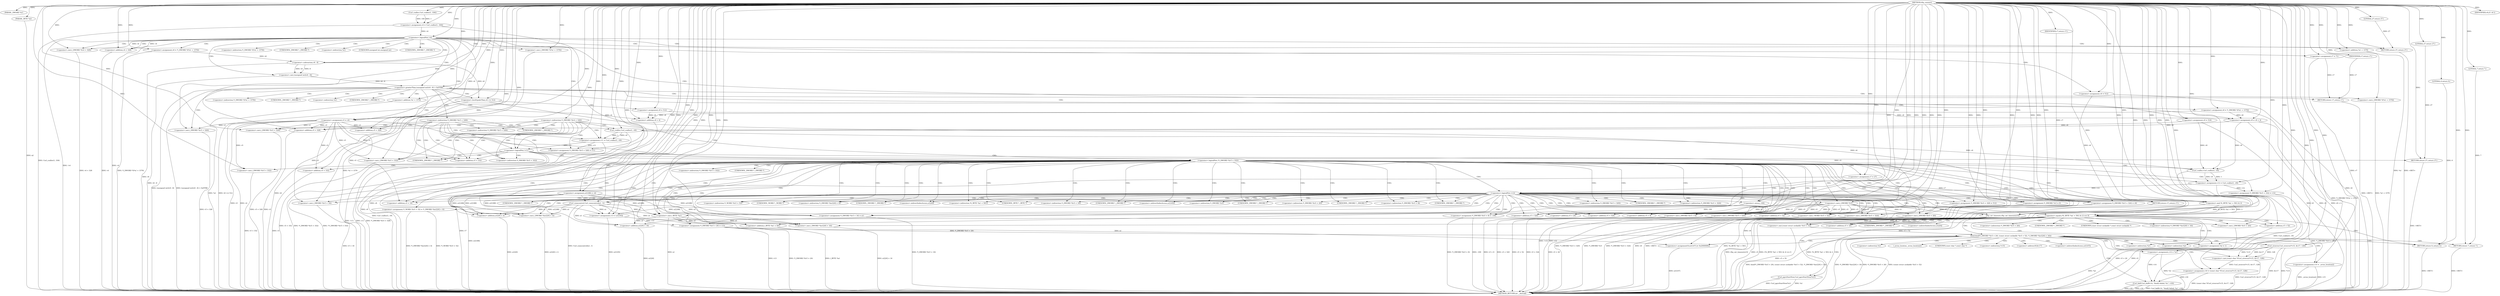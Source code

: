 digraph tftp_connect {  
"1000114" [label = "(METHOD,tftp_connect)" ]
"1000411" [label = "(METHOD_RETURN,int __fastcall)" ]
"1000115" [label = "(PARAM,_DWORD *a1)" ]
"1000116" [label = "(PARAM,_BYTE *a2)" ]
"1000131" [label = "(<operator>.assignment,v4 = Curl_ccalloc(1, 336))" ]
"1000133" [label = "(Curl_ccalloc,Curl_ccalloc(1, 336))" ]
"1000136" [label = "(<operator>.assignment,a1[188] = v4)" ]
"1000142" [label = "(<operator>.logicalNot,!v4)" ]
"1000144" [label = "(RETURN,return 27;,return 27;)" ]
"1000145" [label = "(LITERAL,27,return 27;)" ]
"1000146" [label = "(<operator>.assignment,v5 = v4)" ]
"1000149" [label = "(<operator>.assignment,v6 = *(_DWORD *)(*a1 + 1576))" ]
"1000152" [label = "(<operator>.cast,(_DWORD *)(*a1 + 1576))" ]
"1000154" [label = "(<operator>.addition,*a1 + 1576)" ]
"1000159" [label = "(IDENTIFIER,v6,if ( v6 ))" ]
"1000161" [label = "(<operator>.assignment,v7 = 71)" ]
"1000165" [label = "(<operator>.greaterThan,(unsigned int)(v6 - 8) > 0xFFB0)" ]
"1000166" [label = "(<operator>.cast,(unsigned int)(v6 - 8))" ]
"1000168" [label = "(<operator>.subtraction,v6 - 8)" ]
"1000172" [label = "(RETURN,return v7;,return v7;)" ]
"1000173" [label = "(IDENTIFIER,v7,return v7;)" ]
"1000174" [label = "(<operator>.assignment,v8 = *(_DWORD *)(*a1 + 1576))" ]
"1000177" [label = "(<operator>.cast,(_DWORD *)(*a1 + 1576))" ]
"1000179" [label = "(<operator>.addition,*a1 + 1576)" ]
"1000184" [label = "(<operator>.lessEqualsThan,v6 <= 512)" ]
"1000187" [label = "(<operator>.assignment,v8 = 512)" ]
"1000190" [label = "(<operator>.assignment,v9 = v8 + 4)" ]
"1000192" [label = "(<operator>.addition,v8 + 4)" ]
"1000197" [label = "(<operator>.cast,(_DWORD *)(v5 + 328))" ]
"1000199" [label = "(<operator>.addition,v5 + 328)" ]
"1000205" [label = "(<operator>.assignment,v9 = 516)" ]
"1000208" [label = "(<operator>.assignment,v6 = 512)" ]
"1000213" [label = "(<operator>.cast,(_DWORD *)(v4 + 328))" ]
"1000215" [label = "(<operator>.addition,v4 + 328)" ]
"1000219" [label = "(<operator>.assignment,v11 = Curl_ccalloc(1, v9))" ]
"1000221" [label = "(Curl_ccalloc,Curl_ccalloc(1, v9))" ]
"1000224" [label = "(<operator>.assignment,*(_DWORD *)(v5 + 328) = v11)" ]
"1000226" [label = "(<operator>.cast,(_DWORD *)(v5 + 328))" ]
"1000228" [label = "(<operator>.addition,v5 + 328)" ]
"1000233" [label = "(<operator>.logicalNot,!v11)" ]
"1000235" [label = "(RETURN,return 27;,return 27;)" ]
"1000236" [label = "(LITERAL,27,return 27;)" ]
"1000239" [label = "(<operator>.logicalNot,!*(_DWORD *)(v5 + 332))" ]
"1000241" [label = "(<operator>.cast,(_DWORD *)(v5 + 332))" ]
"1000243" [label = "(<operator>.addition,v5 + 332)" ]
"1000247" [label = "(<operator>.assignment,v12 = Curl_ccalloc(1, v9))" ]
"1000249" [label = "(Curl_ccalloc,Curl_ccalloc(1, v9))" ]
"1000252" [label = "(<operator>.assignment,v7 = 27)" ]
"1000255" [label = "(<operator>.assignment,*(_DWORD *)(v5 + 332) = v12)" ]
"1000257" [label = "(<operator>.cast,(_DWORD *)(v5 + 332))" ]
"1000259" [label = "(<operator>.addition,v5 + 332)" ]
"1000264" [label = "(<operator>.logicalNot,!v12)" ]
"1000266" [label = "(RETURN,return v7;,return v7;)" ]
"1000267" [label = "(IDENTIFIER,v7,return v7;)" ]
"1000268" [label = "(Curl_conncontrol,Curl_conncontrol(a1, 1))" ]
"1000271" [label = "(<operator>.assignment,*(_DWORD *)(v5 + 16) = a1)" ]
"1000273" [label = "(<operator>.cast,(_DWORD *)(v5 + 16))" ]
"1000275" [label = "(<operator>.addition,v5 + 16)" ]
"1000279" [label = "(<operator>.assignment,v13 = a1[105])" ]
"1000284" [label = "(<operator>.assignment,*(_DWORD *)v5 = 0)" ]
"1000286" [label = "(<operator>.cast,(_DWORD *)v5)" ]
"1000290" [label = "(<operator>.assignment,*(_DWORD *)(v5 + 20) = v13)" ]
"1000292" [label = "(<operator>.cast,(_DWORD *)(v5 + 20))" ]
"1000294" [label = "(<operator>.addition,v5 + 20)" ]
"1000298" [label = "(<operator>.assignment,*(_DWORD *)(v5 + 8) = -100)" ]
"1000300" [label = "(<operator>.cast,(_DWORD *)(v5 + 8))" ]
"1000302" [label = "(<operator>.addition,v5 + 8)" ]
"1000305" [label = "(<operator>.minus,-100)" ]
"1000307" [label = "(<operator>.assignment,*(_DWORD *)(v5 + 320) = 512)" ]
"1000309" [label = "(<operator>.cast,(_DWORD *)(v5 + 320))" ]
"1000311" [label = "(<operator>.addition,v5 + 320)" ]
"1000315" [label = "(<operator>.assignment,*(_DWORD *)(v5 + 324) = v6)" ]
"1000317" [label = "(<operator>.cast,(_DWORD *)(v5 + 324))" ]
"1000319" [label = "(<operator>.addition,v5 + 324)" ]
"1000323" [label = "(<operator>.assignment,*(_WORD *)(v5 + 52) = *(_DWORD *)(a1[20] + 4))" ]
"1000325" [label = "(<operator>.cast,(_WORD *)(v5 + 52))" ]
"1000327" [label = "(<operator>.addition,v5 + 52)" ]
"1000331" [label = "(<operator>.cast,(_DWORD *)(a1[20] + 4))" ]
"1000333" [label = "(<operator>.addition,a1[20] + 4)" ]
"1000338" [label = "(tftp_set_timeouts,tftp_set_timeouts(v5))" ]
"1000341" [label = "(<operator>.equals,(*((_BYTE *)a1 + 591) & 2) == 0)" ]
"1000342" [label = "(<operator>.and,*((_BYTE *)a1 + 591) & 2)" ]
"1000344" [label = "(<operator>.addition,(_BYTE *)a1 + 591)" ]
"1000345" [label = "(<operator>.cast,(_BYTE *)a1)" ]
"1000353" [label = "(bind,bind(*(_DWORD *)(v5 + 20), (const struct sockaddr *)(v5 + 52), *(_DWORD *)(a1[20] + 16)))" ]
"1000355" [label = "(<operator>.cast,(_DWORD *)(v5 + 20))" ]
"1000357" [label = "(<operator>.addition,v5 + 20)" ]
"1000360" [label = "(<operator>.cast,(const struct sockaddr *)(v5 + 52))" ]
"1000362" [label = "(<operator>.addition,v5 + 52)" ]
"1000366" [label = "(<operator>.cast,(_DWORD *)(a1[20] + 16))" ]
"1000368" [label = "(<operator>.addition,a1[20] + 16)" ]
"1000374" [label = "(<operator>.assignment,v14 = *a1)" ]
"1000378" [label = "(<operator>.assignment,v15 = _errno_location())" ]
"1000381" [label = "(<operator>.assignment,v16 = (const char *)Curl_strerror(*v15, &v17, 128))" ]
"1000383" [label = "(<operator>.cast,(const char *)Curl_strerror(*v15, &v17, 128))" ]
"1000385" [label = "(Curl_strerror,Curl_strerror(*v15, &v17, 128))" ]
"1000391" [label = "(Curl_failf,Curl_failf(v14, \"bind() failed; %s\", v16))" ]
"1000395" [label = "(RETURN,return 7;,return 7;)" ]
"1000396" [label = "(LITERAL,7,return 7;)" ]
"1000397" [label = "(<operators>.assignmentOr,a1[147] |= 0x2000000u)" ]
"1000402" [label = "(Curl_pgrsStartNow,Curl_pgrsStartNow(*a1))" ]
"1000405" [label = "(<operator>.assignment,*a2 = 1)" ]
"1000409" [label = "(RETURN,return 0;,return 0;)" ]
"1000410" [label = "(LITERAL,0,return 0;)" ]
"1000151" [label = "(<operator>.indirection,*(_DWORD *)(*a1 + 1576))" ]
"1000153" [label = "(UNKNOWN,_DWORD *,_DWORD *)" ]
"1000155" [label = "(<operator>.indirection,*a1)" ]
"1000167" [label = "(UNKNOWN,unsigned int,unsigned int)" ]
"1000176" [label = "(<operator>.indirection,*(_DWORD *)(*a1 + 1576))" ]
"1000178" [label = "(UNKNOWN,_DWORD *,_DWORD *)" ]
"1000180" [label = "(<operator>.indirection,*a1)" ]
"1000196" [label = "(<operator>.indirection,*(_DWORD *)(v5 + 328))" ]
"1000198" [label = "(UNKNOWN,_DWORD *,_DWORD *)" ]
"1000212" [label = "(<operator>.indirection,*(_DWORD *)(v4 + 328))" ]
"1000214" [label = "(UNKNOWN,_DWORD *,_DWORD *)" ]
"1000225" [label = "(<operator>.indirection,*(_DWORD *)(v5 + 328))" ]
"1000227" [label = "(UNKNOWN,_DWORD *,_DWORD *)" ]
"1000240" [label = "(<operator>.indirection,*(_DWORD *)(v5 + 332))" ]
"1000242" [label = "(UNKNOWN,_DWORD *,_DWORD *)" ]
"1000256" [label = "(<operator>.indirection,*(_DWORD *)(v5 + 332))" ]
"1000258" [label = "(UNKNOWN,_DWORD *,_DWORD *)" ]
"1000272" [label = "(<operator>.indirection,*(_DWORD *)(v5 + 16))" ]
"1000274" [label = "(UNKNOWN,_DWORD *,_DWORD *)" ]
"1000281" [label = "(<operator>.indirectIndexAccess,a1[105])" ]
"1000285" [label = "(<operator>.indirection,*(_DWORD *)v5)" ]
"1000287" [label = "(UNKNOWN,_DWORD *,_DWORD *)" ]
"1000291" [label = "(<operator>.indirection,*(_DWORD *)(v5 + 20))" ]
"1000293" [label = "(UNKNOWN,_DWORD *,_DWORD *)" ]
"1000299" [label = "(<operator>.indirection,*(_DWORD *)(v5 + 8))" ]
"1000301" [label = "(UNKNOWN,_DWORD *,_DWORD *)" ]
"1000308" [label = "(<operator>.indirection,*(_DWORD *)(v5 + 320))" ]
"1000310" [label = "(UNKNOWN,_DWORD *,_DWORD *)" ]
"1000316" [label = "(<operator>.indirection,*(_DWORD *)(v5 + 324))" ]
"1000318" [label = "(UNKNOWN,_DWORD *,_DWORD *)" ]
"1000324" [label = "(<operator>.indirection,*(_WORD *)(v5 + 52))" ]
"1000326" [label = "(UNKNOWN,_WORD *,_WORD *)" ]
"1000330" [label = "(<operator>.indirection,*(_DWORD *)(a1[20] + 4))" ]
"1000332" [label = "(UNKNOWN,_DWORD *,_DWORD *)" ]
"1000334" [label = "(<operator>.indirectIndexAccess,a1[20])" ]
"1000343" [label = "(<operator>.indirection,*((_BYTE *)a1 + 591))" ]
"1000346" [label = "(UNKNOWN,_BYTE *,_BYTE *)" ]
"1000354" [label = "(<operator>.indirection,*(_DWORD *)(v5 + 20))" ]
"1000356" [label = "(UNKNOWN,_DWORD *,_DWORD *)" ]
"1000361" [label = "(UNKNOWN,const struct sockaddr *,const struct sockaddr *)" ]
"1000365" [label = "(<operator>.indirection,*(_DWORD *)(a1[20] + 16))" ]
"1000367" [label = "(UNKNOWN,_DWORD *,_DWORD *)" ]
"1000369" [label = "(<operator>.indirectIndexAccess,a1[20])" ]
"1000376" [label = "(<operator>.indirection,*a1)" ]
"1000380" [label = "(_errno_location,_errno_location())" ]
"1000384" [label = "(UNKNOWN,const char *,const char *)" ]
"1000386" [label = "(<operator>.indirection,*v15)" ]
"1000388" [label = "(<operator>.addressOf,&v17)" ]
"1000398" [label = "(<operator>.indirectIndexAccess,a1[147])" ]
"1000403" [label = "(<operator>.indirection,*a1)" ]
"1000406" [label = "(<operator>.indirection,*a2)" ]
  "1000266" -> "1000411"  [ label = "DDG: <RET>"] 
  "1000409" -> "1000411"  [ label = "DDG: <RET>"] 
  "1000235" -> "1000411"  [ label = "DDG: <RET>"] 
  "1000395" -> "1000411"  [ label = "DDG: <RET>"] 
  "1000144" -> "1000411"  [ label = "DDG: <RET>"] 
  "1000172" -> "1000411"  [ label = "DDG: <RET>"] 
  "1000259" -> "1000411"  [ label = "DDG: v5"] 
  "1000325" -> "1000411"  [ label = "DDG: v5 + 52"] 
  "1000292" -> "1000411"  [ label = "DDG: v5 + 20"] 
  "1000241" -> "1000411"  [ label = "DDG: v5 + 332"] 
  "1000142" -> "1000411"  [ label = "DDG: v4"] 
  "1000341" -> "1000411"  [ label = "DDG: *((_BYTE *)a1 + 591) & 2"] 
  "1000391" -> "1000411"  [ label = "DDG: v16"] 
  "1000315" -> "1000411"  [ label = "DDG: *(_DWORD *)(v5 + 324)"] 
  "1000190" -> "1000411"  [ label = "DDG: v9"] 
  "1000315" -> "1000411"  [ label = "DDG: v6"] 
  "1000197" -> "1000411"  [ label = "DDG: v5 + 328"] 
  "1000221" -> "1000411"  [ label = "DDG: v9"] 
  "1000239" -> "1000411"  [ label = "DDG: !*(_DWORD *)(v5 + 332)"] 
  "1000165" -> "1000411"  [ label = "DDG: (unsigned int)(v6 - 8)"] 
  "1000323" -> "1000411"  [ label = "DDG: *(_DWORD *)(a1[20] + 4)"] 
  "1000257" -> "1000411"  [ label = "DDG: v5 + 332"] 
  "1000353" -> "1000411"  [ label = "DDG: bind(*(_DWORD *)(v5 + 20), (const struct sockaddr *)(v5 + 52), *(_DWORD *)(a1[20] + 16))"] 
  "1000317" -> "1000411"  [ label = "DDG: v5 + 324"] 
  "1000233" -> "1000411"  [ label = "DDG: !v11"] 
  "1000264" -> "1000411"  [ label = "DDG: v12"] 
  "1000307" -> "1000411"  [ label = "DDG: *(_DWORD *)(v5 + 320)"] 
  "1000142" -> "1000411"  [ label = "DDG: !v4"] 
  "1000184" -> "1000411"  [ label = "DDG: v6 <= 512"] 
  "1000333" -> "1000411"  [ label = "DDG: a1[20]"] 
  "1000368" -> "1000411"  [ label = "DDG: a1[20]"] 
  "1000391" -> "1000411"  [ label = "DDG: v14"] 
  "1000228" -> "1000411"  [ label = "DDG: v5"] 
  "1000219" -> "1000411"  [ label = "DDG: Curl_ccalloc(1, v9)"] 
  "1000233" -> "1000411"  [ label = "DDG: v11"] 
  "1000405" -> "1000411"  [ label = "DDG: *a2"] 
  "1000378" -> "1000411"  [ label = "DDG: _errno_location()"] 
  "1000255" -> "1000411"  [ label = "DDG: *(_DWORD *)(v5 + 332)"] 
  "1000136" -> "1000411"  [ label = "DDG: a1[188]"] 
  "1000374" -> "1000411"  [ label = "DDG: *a1"] 
  "1000271" -> "1000411"  [ label = "DDG: *(_DWORD *)(v5 + 16)"] 
  "1000391" -> "1000411"  [ label = "DDG: Curl_failf(v14, \"bind() failed; %s\", v16)"] 
  "1000402" -> "1000411"  [ label = "DDG: Curl_pgrsStartNow(*a1)"] 
  "1000300" -> "1000411"  [ label = "DDG: v5 + 8"] 
  "1000268" -> "1000411"  [ label = "DDG: Curl_conncontrol(a1, 1)"] 
  "1000131" -> "1000411"  [ label = "DDG: Curl_ccalloc(1, 336)"] 
  "1000366" -> "1000411"  [ label = "DDG: a1[20] + 16"] 
  "1000341" -> "1000411"  [ label = "DDG: (*((_BYTE *)a1 + 591) & 2) == 0"] 
  "1000353" -> "1000411"  [ label = "DDG: *(_DWORD *)(a1[20] + 16)"] 
  "1000179" -> "1000411"  [ label = "DDG: *a1"] 
  "1000344" -> "1000411"  [ label = "DDG: (_BYTE *)a1"] 
  "1000146" -> "1000411"  [ label = "DDG: v5"] 
  "1000146" -> "1000411"  [ label = "DDG: v4"] 
  "1000252" -> "1000411"  [ label = "DDG: v7"] 
  "1000154" -> "1000411"  [ label = "DDG: *a1"] 
  "1000116" -> "1000411"  [ label = "DDG: a2"] 
  "1000213" -> "1000411"  [ label = "DDG: v4 + 328"] 
  "1000383" -> "1000411"  [ label = "DDG: Curl_strerror(*v15, &v17, 128)"] 
  "1000402" -> "1000411"  [ label = "DDG: *a1"] 
  "1000184" -> "1000411"  [ label = "DDG: v6"] 
  "1000192" -> "1000411"  [ label = "DDG: v8"] 
  "1000273" -> "1000411"  [ label = "DDG: v5 + 16"] 
  "1000247" -> "1000411"  [ label = "DDG: Curl_ccalloc(1, v9)"] 
  "1000378" -> "1000411"  [ label = "DDG: v15"] 
  "1000342" -> "1000411"  [ label = "DDG: *((_BYTE *)a1 + 591)"] 
  "1000224" -> "1000411"  [ label = "DDG: *(_DWORD *)(v5 + 328)"] 
  "1000290" -> "1000411"  [ label = "DDG: *(_DWORD *)(v5 + 20)"] 
  "1000309" -> "1000411"  [ label = "DDG: v5 + 320"] 
  "1000208" -> "1000411"  [ label = "DDG: v6"] 
  "1000279" -> "1000411"  [ label = "DDG: a1[105]"] 
  "1000385" -> "1000411"  [ label = "DDG: &v17"] 
  "1000397" -> "1000411"  [ label = "DDG: a1[147]"] 
  "1000190" -> "1000411"  [ label = "DDG: v8 + 4"] 
  "1000205" -> "1000411"  [ label = "DDG: v9"] 
  "1000226" -> "1000411"  [ label = "DDG: v5 + 328"] 
  "1000174" -> "1000411"  [ label = "DDG: *(_DWORD *)(*a1 + 1576)"] 
  "1000177" -> "1000411"  [ label = "DDG: *a1 + 1576"] 
  "1000298" -> "1000411"  [ label = "DDG: *(_DWORD *)(v5 + 8)"] 
  "1000168" -> "1000411"  [ label = "DDG: v6"] 
  "1000338" -> "1000411"  [ label = "DDG: v5"] 
  "1000353" -> "1000411"  [ label = "DDG: *(_DWORD *)(v5 + 20)"] 
  "1000345" -> "1000411"  [ label = "DDG: a1"] 
  "1000362" -> "1000411"  [ label = "DDG: v5"] 
  "1000264" -> "1000411"  [ label = "DDG: !v12"] 
  "1000215" -> "1000411"  [ label = "DDG: v4"] 
  "1000298" -> "1000411"  [ label = "DDG: -100"] 
  "1000381" -> "1000411"  [ label = "DDG: (const char *)Curl_strerror(*v15, &v17, 128)"] 
  "1000355" -> "1000411"  [ label = "DDG: v5 + 20"] 
  "1000290" -> "1000411"  [ label = "DDG: v13"] 
  "1000152" -> "1000411"  [ label = "DDG: *a1 + 1576"] 
  "1000239" -> "1000411"  [ label = "DDG: *(_DWORD *)(v5 + 332)"] 
  "1000323" -> "1000411"  [ label = "DDG: *(_WORD *)(v5 + 52)"] 
  "1000338" -> "1000411"  [ label = "DDG: tftp_set_timeouts(v5)"] 
  "1000166" -> "1000411"  [ label = "DDG: v6 - 8"] 
  "1000360" -> "1000411"  [ label = "DDG: v5 + 52"] 
  "1000385" -> "1000411"  [ label = "DDG: *v15"] 
  "1000165" -> "1000411"  [ label = "DDG: (unsigned int)(v6 - 8) > 0xFFB0"] 
  "1000284" -> "1000411"  [ label = "DDG: *(_DWORD *)v5"] 
  "1000161" -> "1000411"  [ label = "DDG: v7"] 
  "1000149" -> "1000411"  [ label = "DDG: *(_DWORD *)(*a1 + 1576)"] 
  "1000249" -> "1000411"  [ label = "DDG: v9"] 
  "1000331" -> "1000411"  [ label = "DDG: a1[20] + 4"] 
  "1000353" -> "1000411"  [ label = "DDG: (const struct sockaddr *)(v5 + 52)"] 
  "1000114" -> "1000115"  [ label = "DDG: "] 
  "1000114" -> "1000116"  [ label = "DDG: "] 
  "1000133" -> "1000131"  [ label = "DDG: 1"] 
  "1000133" -> "1000131"  [ label = "DDG: 336"] 
  "1000114" -> "1000131"  [ label = "DDG: "] 
  "1000114" -> "1000133"  [ label = "DDG: "] 
  "1000131" -> "1000136"  [ label = "DDG: v4"] 
  "1000114" -> "1000136"  [ label = "DDG: "] 
  "1000114" -> "1000142"  [ label = "DDG: "] 
  "1000131" -> "1000142"  [ label = "DDG: v4"] 
  "1000145" -> "1000144"  [ label = "DDG: 27"] 
  "1000114" -> "1000144"  [ label = "DDG: "] 
  "1000114" -> "1000145"  [ label = "DDG: "] 
  "1000142" -> "1000146"  [ label = "DDG: v4"] 
  "1000114" -> "1000146"  [ label = "DDG: "] 
  "1000114" -> "1000149"  [ label = "DDG: "] 
  "1000114" -> "1000152"  [ label = "DDG: "] 
  "1000114" -> "1000154"  [ label = "DDG: "] 
  "1000114" -> "1000159"  [ label = "DDG: "] 
  "1000114" -> "1000161"  [ label = "DDG: "] 
  "1000166" -> "1000165"  [ label = "DDG: v6 - 8"] 
  "1000168" -> "1000166"  [ label = "DDG: v6"] 
  "1000168" -> "1000166"  [ label = "DDG: 8"] 
  "1000149" -> "1000168"  [ label = "DDG: v6"] 
  "1000114" -> "1000168"  [ label = "DDG: "] 
  "1000114" -> "1000165"  [ label = "DDG: "] 
  "1000173" -> "1000172"  [ label = "DDG: v7"] 
  "1000161" -> "1000172"  [ label = "DDG: v7"] 
  "1000114" -> "1000173"  [ label = "DDG: "] 
  "1000114" -> "1000174"  [ label = "DDG: "] 
  "1000114" -> "1000177"  [ label = "DDG: "] 
  "1000114" -> "1000179"  [ label = "DDG: "] 
  "1000168" -> "1000184"  [ label = "DDG: v6"] 
  "1000114" -> "1000184"  [ label = "DDG: "] 
  "1000114" -> "1000187"  [ label = "DDG: "] 
  "1000187" -> "1000190"  [ label = "DDG: v8"] 
  "1000174" -> "1000190"  [ label = "DDG: v8"] 
  "1000114" -> "1000190"  [ label = "DDG: "] 
  "1000187" -> "1000192"  [ label = "DDG: v8"] 
  "1000174" -> "1000192"  [ label = "DDG: v8"] 
  "1000114" -> "1000192"  [ label = "DDG: "] 
  "1000146" -> "1000197"  [ label = "DDG: v5"] 
  "1000114" -> "1000197"  [ label = "DDG: "] 
  "1000146" -> "1000199"  [ label = "DDG: v5"] 
  "1000114" -> "1000199"  [ label = "DDG: "] 
  "1000114" -> "1000205"  [ label = "DDG: "] 
  "1000114" -> "1000208"  [ label = "DDG: "] 
  "1000114" -> "1000213"  [ label = "DDG: "] 
  "1000142" -> "1000213"  [ label = "DDG: v4"] 
  "1000114" -> "1000215"  [ label = "DDG: "] 
  "1000142" -> "1000215"  [ label = "DDG: v4"] 
  "1000221" -> "1000219"  [ label = "DDG: 1"] 
  "1000221" -> "1000219"  [ label = "DDG: v9"] 
  "1000114" -> "1000219"  [ label = "DDG: "] 
  "1000114" -> "1000221"  [ label = "DDG: "] 
  "1000190" -> "1000221"  [ label = "DDG: v9"] 
  "1000205" -> "1000221"  [ label = "DDG: v9"] 
  "1000219" -> "1000224"  [ label = "DDG: v11"] 
  "1000114" -> "1000224"  [ label = "DDG: "] 
  "1000146" -> "1000226"  [ label = "DDG: v5"] 
  "1000114" -> "1000226"  [ label = "DDG: "] 
  "1000146" -> "1000228"  [ label = "DDG: v5"] 
  "1000114" -> "1000228"  [ label = "DDG: "] 
  "1000114" -> "1000233"  [ label = "DDG: "] 
  "1000219" -> "1000233"  [ label = "DDG: v11"] 
  "1000236" -> "1000235"  [ label = "DDG: 27"] 
  "1000114" -> "1000235"  [ label = "DDG: "] 
  "1000114" -> "1000236"  [ label = "DDG: "] 
  "1000146" -> "1000241"  [ label = "DDG: v5"] 
  "1000114" -> "1000241"  [ label = "DDG: "] 
  "1000146" -> "1000243"  [ label = "DDG: v5"] 
  "1000114" -> "1000243"  [ label = "DDG: "] 
  "1000249" -> "1000247"  [ label = "DDG: 1"] 
  "1000249" -> "1000247"  [ label = "DDG: v9"] 
  "1000114" -> "1000247"  [ label = "DDG: "] 
  "1000114" -> "1000249"  [ label = "DDG: "] 
  "1000190" -> "1000249"  [ label = "DDG: v9"] 
  "1000221" -> "1000249"  [ label = "DDG: v9"] 
  "1000205" -> "1000249"  [ label = "DDG: v9"] 
  "1000114" -> "1000252"  [ label = "DDG: "] 
  "1000247" -> "1000255"  [ label = "DDG: v12"] 
  "1000114" -> "1000255"  [ label = "DDG: "] 
  "1000114" -> "1000257"  [ label = "DDG: "] 
  "1000146" -> "1000257"  [ label = "DDG: v5"] 
  "1000114" -> "1000259"  [ label = "DDG: "] 
  "1000146" -> "1000259"  [ label = "DDG: v5"] 
  "1000114" -> "1000264"  [ label = "DDG: "] 
  "1000247" -> "1000264"  [ label = "DDG: v12"] 
  "1000267" -> "1000266"  [ label = "DDG: v7"] 
  "1000252" -> "1000266"  [ label = "DDG: v7"] 
  "1000114" -> "1000267"  [ label = "DDG: "] 
  "1000136" -> "1000268"  [ label = "DDG: a1[188]"] 
  "1000114" -> "1000268"  [ label = "DDG: "] 
  "1000268" -> "1000271"  [ label = "DDG: a1"] 
  "1000136" -> "1000271"  [ label = "DDG: a1[188]"] 
  "1000114" -> "1000271"  [ label = "DDG: "] 
  "1000114" -> "1000273"  [ label = "DDG: "] 
  "1000146" -> "1000273"  [ label = "DDG: v5"] 
  "1000114" -> "1000275"  [ label = "DDG: "] 
  "1000146" -> "1000275"  [ label = "DDG: v5"] 
  "1000268" -> "1000279"  [ label = "DDG: a1"] 
  "1000136" -> "1000279"  [ label = "DDG: a1[188]"] 
  "1000114" -> "1000279"  [ label = "DDG: "] 
  "1000114" -> "1000284"  [ label = "DDG: "] 
  "1000114" -> "1000286"  [ label = "DDG: "] 
  "1000146" -> "1000286"  [ label = "DDG: v5"] 
  "1000279" -> "1000290"  [ label = "DDG: v13"] 
  "1000114" -> "1000290"  [ label = "DDG: "] 
  "1000286" -> "1000292"  [ label = "DDG: v5"] 
  "1000114" -> "1000292"  [ label = "DDG: "] 
  "1000286" -> "1000294"  [ label = "DDG: v5"] 
  "1000114" -> "1000294"  [ label = "DDG: "] 
  "1000305" -> "1000298"  [ label = "DDG: 100"] 
  "1000114" -> "1000300"  [ label = "DDG: "] 
  "1000286" -> "1000300"  [ label = "DDG: v5"] 
  "1000114" -> "1000302"  [ label = "DDG: "] 
  "1000286" -> "1000302"  [ label = "DDG: v5"] 
  "1000114" -> "1000305"  [ label = "DDG: "] 
  "1000114" -> "1000307"  [ label = "DDG: "] 
  "1000114" -> "1000309"  [ label = "DDG: "] 
  "1000286" -> "1000309"  [ label = "DDG: v5"] 
  "1000114" -> "1000311"  [ label = "DDG: "] 
  "1000286" -> "1000311"  [ label = "DDG: v5"] 
  "1000184" -> "1000315"  [ label = "DDG: v6"] 
  "1000208" -> "1000315"  [ label = "DDG: v6"] 
  "1000114" -> "1000315"  [ label = "DDG: "] 
  "1000114" -> "1000317"  [ label = "DDG: "] 
  "1000286" -> "1000317"  [ label = "DDG: v5"] 
  "1000114" -> "1000319"  [ label = "DDG: "] 
  "1000286" -> "1000319"  [ label = "DDG: v5"] 
  "1000114" -> "1000325"  [ label = "DDG: "] 
  "1000286" -> "1000325"  [ label = "DDG: v5"] 
  "1000114" -> "1000327"  [ label = "DDG: "] 
  "1000286" -> "1000327"  [ label = "DDG: v5"] 
  "1000268" -> "1000331"  [ label = "DDG: a1"] 
  "1000136" -> "1000331"  [ label = "DDG: a1[188]"] 
  "1000114" -> "1000331"  [ label = "DDG: "] 
  "1000268" -> "1000333"  [ label = "DDG: a1"] 
  "1000136" -> "1000333"  [ label = "DDG: a1[188]"] 
  "1000114" -> "1000333"  [ label = "DDG: "] 
  "1000114" -> "1000338"  [ label = "DDG: "] 
  "1000286" -> "1000338"  [ label = "DDG: v5"] 
  "1000342" -> "1000341"  [ label = "DDG: *((_BYTE *)a1 + 591)"] 
  "1000342" -> "1000341"  [ label = "DDG: 2"] 
  "1000345" -> "1000344"  [ label = "DDG: a1"] 
  "1000136" -> "1000345"  [ label = "DDG: a1[188]"] 
  "1000114" -> "1000345"  [ label = "DDG: "] 
  "1000268" -> "1000345"  [ label = "DDG: a1"] 
  "1000114" -> "1000344"  [ label = "DDG: "] 
  "1000114" -> "1000342"  [ label = "DDG: "] 
  "1000114" -> "1000341"  [ label = "DDG: "] 
  "1000290" -> "1000353"  [ label = "DDG: *(_DWORD *)(v5 + 20)"] 
  "1000338" -> "1000355"  [ label = "DDG: v5"] 
  "1000114" -> "1000355"  [ label = "DDG: "] 
  "1000338" -> "1000357"  [ label = "DDG: v5"] 
  "1000114" -> "1000357"  [ label = "DDG: "] 
  "1000360" -> "1000353"  [ label = "DDG: v5 + 52"] 
  "1000114" -> "1000360"  [ label = "DDG: "] 
  "1000338" -> "1000360"  [ label = "DDG: v5"] 
  "1000114" -> "1000362"  [ label = "DDG: "] 
  "1000338" -> "1000362"  [ label = "DDG: v5"] 
  "1000345" -> "1000366"  [ label = "DDG: a1"] 
  "1000268" -> "1000366"  [ label = "DDG: a1"] 
  "1000136" -> "1000366"  [ label = "DDG: a1[188]"] 
  "1000114" -> "1000366"  [ label = "DDG: "] 
  "1000345" -> "1000368"  [ label = "DDG: a1"] 
  "1000268" -> "1000368"  [ label = "DDG: a1"] 
  "1000136" -> "1000368"  [ label = "DDG: a1[188]"] 
  "1000114" -> "1000368"  [ label = "DDG: "] 
  "1000114" -> "1000374"  [ label = "DDG: "] 
  "1000114" -> "1000378"  [ label = "DDG: "] 
  "1000383" -> "1000381"  [ label = "DDG: Curl_strerror(*v15, &v17, 128)"] 
  "1000114" -> "1000381"  [ label = "DDG: "] 
  "1000385" -> "1000383"  [ label = "DDG: *v15"] 
  "1000385" -> "1000383"  [ label = "DDG: &v17"] 
  "1000385" -> "1000383"  [ label = "DDG: 128"] 
  "1000114" -> "1000385"  [ label = "DDG: "] 
  "1000374" -> "1000391"  [ label = "DDG: v14"] 
  "1000114" -> "1000391"  [ label = "DDG: "] 
  "1000381" -> "1000391"  [ label = "DDG: v16"] 
  "1000396" -> "1000395"  [ label = "DDG: 7"] 
  "1000114" -> "1000395"  [ label = "DDG: "] 
  "1000114" -> "1000396"  [ label = "DDG: "] 
  "1000114" -> "1000397"  [ label = "DDG: "] 
  "1000345" -> "1000397"  [ label = "DDG: a1"] 
  "1000114" -> "1000405"  [ label = "DDG: "] 
  "1000410" -> "1000409"  [ label = "DDG: 0"] 
  "1000114" -> "1000409"  [ label = "DDG: "] 
  "1000114" -> "1000410"  [ label = "DDG: "] 
  "1000142" -> "1000144"  [ label = "CDG: "] 
  "1000142" -> "1000155"  [ label = "CDG: "] 
  "1000142" -> "1000154"  [ label = "CDG: "] 
  "1000142" -> "1000153"  [ label = "CDG: "] 
  "1000142" -> "1000152"  [ label = "CDG: "] 
  "1000142" -> "1000151"  [ label = "CDG: "] 
  "1000142" -> "1000149"  [ label = "CDG: "] 
  "1000142" -> "1000146"  [ label = "CDG: "] 
  "1000142" -> "1000168"  [ label = "CDG: "] 
  "1000142" -> "1000167"  [ label = "CDG: "] 
  "1000142" -> "1000166"  [ label = "CDG: "] 
  "1000142" -> "1000165"  [ label = "CDG: "] 
  "1000142" -> "1000161"  [ label = "CDG: "] 
  "1000142" -> "1000208"  [ label = "CDG: "] 
  "1000142" -> "1000205"  [ label = "CDG: "] 
  "1000142" -> "1000215"  [ label = "CDG: "] 
  "1000142" -> "1000214"  [ label = "CDG: "] 
  "1000142" -> "1000213"  [ label = "CDG: "] 
  "1000142" -> "1000212"  [ label = "CDG: "] 
  "1000165" -> "1000176"  [ label = "CDG: "] 
  "1000165" -> "1000174"  [ label = "CDG: "] 
  "1000165" -> "1000172"  [ label = "CDG: "] 
  "1000165" -> "1000192"  [ label = "CDG: "] 
  "1000165" -> "1000190"  [ label = "CDG: "] 
  "1000165" -> "1000184"  [ label = "CDG: "] 
  "1000165" -> "1000180"  [ label = "CDG: "] 
  "1000165" -> "1000179"  [ label = "CDG: "] 
  "1000165" -> "1000178"  [ label = "CDG: "] 
  "1000165" -> "1000177"  [ label = "CDG: "] 
  "1000165" -> "1000199"  [ label = "CDG: "] 
  "1000165" -> "1000198"  [ label = "CDG: "] 
  "1000165" -> "1000197"  [ label = "CDG: "] 
  "1000165" -> "1000196"  [ label = "CDG: "] 
  "1000184" -> "1000187"  [ label = "CDG: "] 
  "1000196" -> "1000224"  [ label = "CDG: "] 
  "1000196" -> "1000221"  [ label = "CDG: "] 
  "1000196" -> "1000219"  [ label = "CDG: "] 
  "1000196" -> "1000240"  [ label = "CDG: "] 
  "1000196" -> "1000239"  [ label = "CDG: "] 
  "1000196" -> "1000233"  [ label = "CDG: "] 
  "1000196" -> "1000228"  [ label = "CDG: "] 
  "1000196" -> "1000227"  [ label = "CDG: "] 
  "1000196" -> "1000226"  [ label = "CDG: "] 
  "1000196" -> "1000225"  [ label = "CDG: "] 
  "1000196" -> "1000243"  [ label = "CDG: "] 
  "1000196" -> "1000242"  [ label = "CDG: "] 
  "1000196" -> "1000241"  [ label = "CDG: "] 
  "1000212" -> "1000224"  [ label = "CDG: "] 
  "1000212" -> "1000221"  [ label = "CDG: "] 
  "1000212" -> "1000219"  [ label = "CDG: "] 
  "1000212" -> "1000240"  [ label = "CDG: "] 
  "1000212" -> "1000239"  [ label = "CDG: "] 
  "1000212" -> "1000233"  [ label = "CDG: "] 
  "1000212" -> "1000228"  [ label = "CDG: "] 
  "1000212" -> "1000227"  [ label = "CDG: "] 
  "1000212" -> "1000226"  [ label = "CDG: "] 
  "1000212" -> "1000225"  [ label = "CDG: "] 
  "1000212" -> "1000243"  [ label = "CDG: "] 
  "1000212" -> "1000242"  [ label = "CDG: "] 
  "1000212" -> "1000241"  [ label = "CDG: "] 
  "1000233" -> "1000240"  [ label = "CDG: "] 
  "1000233" -> "1000239"  [ label = "CDG: "] 
  "1000233" -> "1000235"  [ label = "CDG: "] 
  "1000233" -> "1000243"  [ label = "CDG: "] 
  "1000233" -> "1000242"  [ label = "CDG: "] 
  "1000233" -> "1000241"  [ label = "CDG: "] 
  "1000239" -> "1000256"  [ label = "CDG: "] 
  "1000239" -> "1000255"  [ label = "CDG: "] 
  "1000239" -> "1000252"  [ label = "CDG: "] 
  "1000239" -> "1000249"  [ label = "CDG: "] 
  "1000239" -> "1000247"  [ label = "CDG: "] 
  "1000239" -> "1000272"  [ label = "CDG: "] 
  "1000239" -> "1000271"  [ label = "CDG: "] 
  "1000239" -> "1000268"  [ label = "CDG: "] 
  "1000239" -> "1000264"  [ label = "CDG: "] 
  "1000239" -> "1000259"  [ label = "CDG: "] 
  "1000239" -> "1000258"  [ label = "CDG: "] 
  "1000239" -> "1000257"  [ label = "CDG: "] 
  "1000239" -> "1000287"  [ label = "CDG: "] 
  "1000239" -> "1000286"  [ label = "CDG: "] 
  "1000239" -> "1000285"  [ label = "CDG: "] 
  "1000239" -> "1000284"  [ label = "CDG: "] 
  "1000239" -> "1000281"  [ label = "CDG: "] 
  "1000239" -> "1000279"  [ label = "CDG: "] 
  "1000239" -> "1000275"  [ label = "CDG: "] 
  "1000239" -> "1000274"  [ label = "CDG: "] 
  "1000239" -> "1000273"  [ label = "CDG: "] 
  "1000239" -> "1000302"  [ label = "CDG: "] 
  "1000239" -> "1000301"  [ label = "CDG: "] 
  "1000239" -> "1000300"  [ label = "CDG: "] 
  "1000239" -> "1000299"  [ label = "CDG: "] 
  "1000239" -> "1000298"  [ label = "CDG: "] 
  "1000239" -> "1000294"  [ label = "CDG: "] 
  "1000239" -> "1000293"  [ label = "CDG: "] 
  "1000239" -> "1000292"  [ label = "CDG: "] 
  "1000239" -> "1000291"  [ label = "CDG: "] 
  "1000239" -> "1000290"  [ label = "CDG: "] 
  "1000239" -> "1000319"  [ label = "CDG: "] 
  "1000239" -> "1000318"  [ label = "CDG: "] 
  "1000239" -> "1000317"  [ label = "CDG: "] 
  "1000239" -> "1000316"  [ label = "CDG: "] 
  "1000239" -> "1000315"  [ label = "CDG: "] 
  "1000239" -> "1000311"  [ label = "CDG: "] 
  "1000239" -> "1000310"  [ label = "CDG: "] 
  "1000239" -> "1000309"  [ label = "CDG: "] 
  "1000239" -> "1000308"  [ label = "CDG: "] 
  "1000239" -> "1000307"  [ label = "CDG: "] 
  "1000239" -> "1000305"  [ label = "CDG: "] 
  "1000239" -> "1000334"  [ label = "CDG: "] 
  "1000239" -> "1000333"  [ label = "CDG: "] 
  "1000239" -> "1000332"  [ label = "CDG: "] 
  "1000239" -> "1000331"  [ label = "CDG: "] 
  "1000239" -> "1000330"  [ label = "CDG: "] 
  "1000239" -> "1000327"  [ label = "CDG: "] 
  "1000239" -> "1000326"  [ label = "CDG: "] 
  "1000239" -> "1000325"  [ label = "CDG: "] 
  "1000239" -> "1000324"  [ label = "CDG: "] 
  "1000239" -> "1000323"  [ label = "CDG: "] 
  "1000239" -> "1000346"  [ label = "CDG: "] 
  "1000239" -> "1000345"  [ label = "CDG: "] 
  "1000239" -> "1000344"  [ label = "CDG: "] 
  "1000239" -> "1000343"  [ label = "CDG: "] 
  "1000239" -> "1000342"  [ label = "CDG: "] 
  "1000239" -> "1000341"  [ label = "CDG: "] 
  "1000239" -> "1000338"  [ label = "CDG: "] 
  "1000264" -> "1000272"  [ label = "CDG: "] 
  "1000264" -> "1000271"  [ label = "CDG: "] 
  "1000264" -> "1000268"  [ label = "CDG: "] 
  "1000264" -> "1000266"  [ label = "CDG: "] 
  "1000264" -> "1000287"  [ label = "CDG: "] 
  "1000264" -> "1000286"  [ label = "CDG: "] 
  "1000264" -> "1000285"  [ label = "CDG: "] 
  "1000264" -> "1000284"  [ label = "CDG: "] 
  "1000264" -> "1000281"  [ label = "CDG: "] 
  "1000264" -> "1000279"  [ label = "CDG: "] 
  "1000264" -> "1000275"  [ label = "CDG: "] 
  "1000264" -> "1000274"  [ label = "CDG: "] 
  "1000264" -> "1000273"  [ label = "CDG: "] 
  "1000264" -> "1000302"  [ label = "CDG: "] 
  "1000264" -> "1000301"  [ label = "CDG: "] 
  "1000264" -> "1000300"  [ label = "CDG: "] 
  "1000264" -> "1000299"  [ label = "CDG: "] 
  "1000264" -> "1000298"  [ label = "CDG: "] 
  "1000264" -> "1000294"  [ label = "CDG: "] 
  "1000264" -> "1000293"  [ label = "CDG: "] 
  "1000264" -> "1000292"  [ label = "CDG: "] 
  "1000264" -> "1000291"  [ label = "CDG: "] 
  "1000264" -> "1000290"  [ label = "CDG: "] 
  "1000264" -> "1000319"  [ label = "CDG: "] 
  "1000264" -> "1000318"  [ label = "CDG: "] 
  "1000264" -> "1000317"  [ label = "CDG: "] 
  "1000264" -> "1000316"  [ label = "CDG: "] 
  "1000264" -> "1000315"  [ label = "CDG: "] 
  "1000264" -> "1000311"  [ label = "CDG: "] 
  "1000264" -> "1000310"  [ label = "CDG: "] 
  "1000264" -> "1000309"  [ label = "CDG: "] 
  "1000264" -> "1000308"  [ label = "CDG: "] 
  "1000264" -> "1000307"  [ label = "CDG: "] 
  "1000264" -> "1000305"  [ label = "CDG: "] 
  "1000264" -> "1000334"  [ label = "CDG: "] 
  "1000264" -> "1000333"  [ label = "CDG: "] 
  "1000264" -> "1000332"  [ label = "CDG: "] 
  "1000264" -> "1000331"  [ label = "CDG: "] 
  "1000264" -> "1000330"  [ label = "CDG: "] 
  "1000264" -> "1000327"  [ label = "CDG: "] 
  "1000264" -> "1000326"  [ label = "CDG: "] 
  "1000264" -> "1000325"  [ label = "CDG: "] 
  "1000264" -> "1000324"  [ label = "CDG: "] 
  "1000264" -> "1000323"  [ label = "CDG: "] 
  "1000264" -> "1000346"  [ label = "CDG: "] 
  "1000264" -> "1000345"  [ label = "CDG: "] 
  "1000264" -> "1000344"  [ label = "CDG: "] 
  "1000264" -> "1000343"  [ label = "CDG: "] 
  "1000264" -> "1000342"  [ label = "CDG: "] 
  "1000264" -> "1000341"  [ label = "CDG: "] 
  "1000264" -> "1000338"  [ label = "CDG: "] 
  "1000341" -> "1000368"  [ label = "CDG: "] 
  "1000341" -> "1000367"  [ label = "CDG: "] 
  "1000341" -> "1000366"  [ label = "CDG: "] 
  "1000341" -> "1000365"  [ label = "CDG: "] 
  "1000341" -> "1000362"  [ label = "CDG: "] 
  "1000341" -> "1000361"  [ label = "CDG: "] 
  "1000341" -> "1000360"  [ label = "CDG: "] 
  "1000341" -> "1000357"  [ label = "CDG: "] 
  "1000341" -> "1000356"  [ label = "CDG: "] 
  "1000341" -> "1000355"  [ label = "CDG: "] 
  "1000341" -> "1000354"  [ label = "CDG: "] 
  "1000341" -> "1000353"  [ label = "CDG: "] 
  "1000341" -> "1000369"  [ label = "CDG: "] 
  "1000341" -> "1000409"  [ label = "CDG: "] 
  "1000341" -> "1000406"  [ label = "CDG: "] 
  "1000341" -> "1000405"  [ label = "CDG: "] 
  "1000341" -> "1000403"  [ label = "CDG: "] 
  "1000341" -> "1000402"  [ label = "CDG: "] 
  "1000353" -> "1000384"  [ label = "CDG: "] 
  "1000353" -> "1000383"  [ label = "CDG: "] 
  "1000353" -> "1000381"  [ label = "CDG: "] 
  "1000353" -> "1000380"  [ label = "CDG: "] 
  "1000353" -> "1000378"  [ label = "CDG: "] 
  "1000353" -> "1000376"  [ label = "CDG: "] 
  "1000353" -> "1000374"  [ label = "CDG: "] 
  "1000353" -> "1000398"  [ label = "CDG: "] 
  "1000353" -> "1000397"  [ label = "CDG: "] 
  "1000353" -> "1000395"  [ label = "CDG: "] 
  "1000353" -> "1000391"  [ label = "CDG: "] 
  "1000353" -> "1000388"  [ label = "CDG: "] 
  "1000353" -> "1000386"  [ label = "CDG: "] 
  "1000353" -> "1000385"  [ label = "CDG: "] 
  "1000353" -> "1000409"  [ label = "CDG: "] 
  "1000353" -> "1000406"  [ label = "CDG: "] 
  "1000353" -> "1000405"  [ label = "CDG: "] 
  "1000353" -> "1000403"  [ label = "CDG: "] 
  "1000353" -> "1000402"  [ label = "CDG: "] 
}
